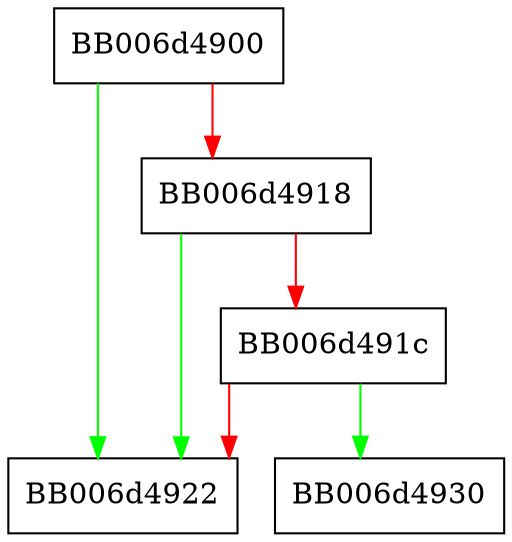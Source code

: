 digraph sm2_import {
  node [shape="box"];
  graph [splines=ortho];
  BB006d4900 -> BB006d4922 [color="green"];
  BB006d4900 -> BB006d4918 [color="red"];
  BB006d4918 -> BB006d4922 [color="green"];
  BB006d4918 -> BB006d491c [color="red"];
  BB006d491c -> BB006d4930 [color="green"];
  BB006d491c -> BB006d4922 [color="red"];
}